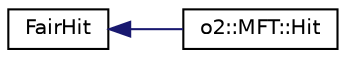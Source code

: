 digraph "Graphical Class Hierarchy"
{
 // INTERACTIVE_SVG=YES
  bgcolor="transparent";
  edge [fontname="Helvetica",fontsize="10",labelfontname="Helvetica",labelfontsize="10"];
  node [fontname="Helvetica",fontsize="10",shape=record];
  rankdir="LR";
  Node1 [label="FairHit",height=0.2,width=0.4,color="black",URL="$df/dbd/classFairHit.html"];
  Node1 -> Node2 [dir="back",color="midnightblue",fontsize="10",style="solid",fontname="Helvetica"];
  Node2 [label="o2::MFT::Hit",height=0.2,width=0.4,color="black",URL="$d2/d0d/classo2_1_1MFT_1_1Hit.html"];
}
